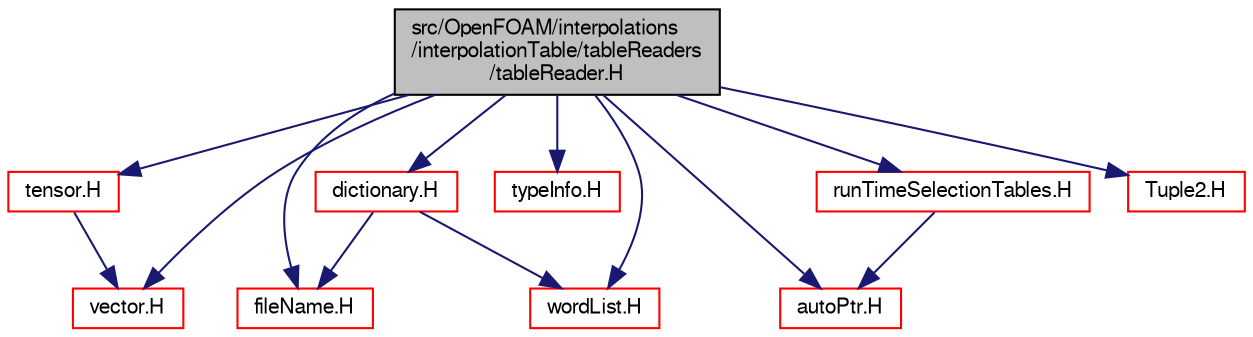 digraph "src/OpenFOAM/interpolations/interpolationTable/tableReaders/tableReader.H"
{
  bgcolor="transparent";
  edge [fontname="FreeSans",fontsize="10",labelfontname="FreeSans",labelfontsize="10"];
  node [fontname="FreeSans",fontsize="10",shape=record];
  Node0 [label="src/OpenFOAM/interpolations\l/interpolationTable/tableReaders\l/tableReader.H",height=0.2,width=0.4,color="black", fillcolor="grey75", style="filled", fontcolor="black"];
  Node0 -> Node1 [color="midnightblue",fontsize="10",style="solid",fontname="FreeSans"];
  Node1 [label="fileName.H",height=0.2,width=0.4,color="red",URL="$a12584.html"];
  Node0 -> Node15 [color="midnightblue",fontsize="10",style="solid",fontname="FreeSans"];
  Node15 [label="wordList.H",height=0.2,width=0.4,color="red",URL="$a12623.html"];
  Node0 -> Node49 [color="midnightblue",fontsize="10",style="solid",fontname="FreeSans"];
  Node49 [label="vector.H",height=0.2,width=0.4,color="red",URL="$a12836.html"];
  Node0 -> Node57 [color="midnightblue",fontsize="10",style="solid",fontname="FreeSans"];
  Node57 [label="tensor.H",height=0.2,width=0.4,color="red",URL="$a12755.html"];
  Node57 -> Node49 [color="midnightblue",fontsize="10",style="solid",fontname="FreeSans"];
  Node0 -> Node66 [color="midnightblue",fontsize="10",style="solid",fontname="FreeSans"];
  Node66 [label="typeInfo.H",height=0.2,width=0.4,color="red",URL="$a09341.html"];
  Node0 -> Node71 [color="midnightblue",fontsize="10",style="solid",fontname="FreeSans"];
  Node71 [label="runTimeSelectionTables.H",height=0.2,width=0.4,color="red",URL="$a09266.html",tooltip="Macros to ease declaration of run-time selection tables. "];
  Node71 -> Node43 [color="midnightblue",fontsize="10",style="solid",fontname="FreeSans"];
  Node43 [label="autoPtr.H",height=0.2,width=0.4,color="red",URL="$a11078.html"];
  Node0 -> Node43 [color="midnightblue",fontsize="10",style="solid",fontname="FreeSans"];
  Node0 -> Node78 [color="midnightblue",fontsize="10",style="solid",fontname="FreeSans"];
  Node78 [label="dictionary.H",height=0.2,width=0.4,color="red",URL="$a08804.html"];
  Node78 -> Node1 [color="midnightblue",fontsize="10",style="solid",fontname="FreeSans"];
  Node78 -> Node15 [color="midnightblue",fontsize="10",style="solid",fontname="FreeSans"];
  Node0 -> Node89 [color="midnightblue",fontsize="10",style="solid",fontname="FreeSans"];
  Node89 [label="Tuple2.H",height=0.2,width=0.4,color="red",URL="$a12791.html"];
}
